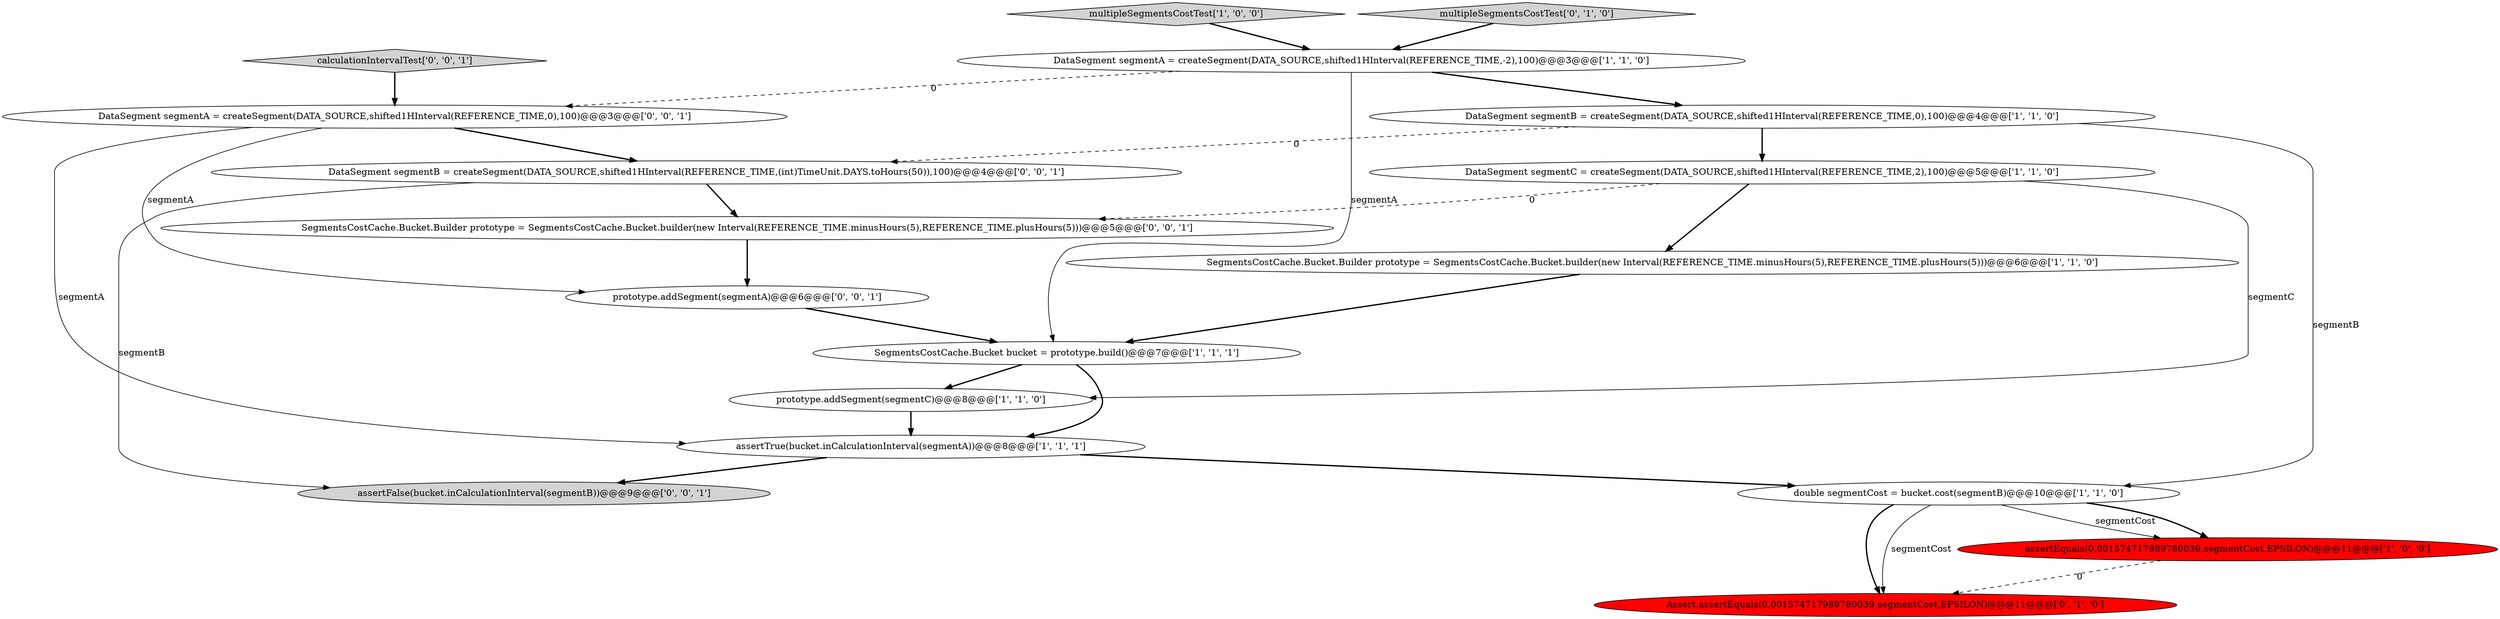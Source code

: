 digraph {
16 [style = filled, label = "prototype.addSegment(segmentA)@@@6@@@['0', '0', '1']", fillcolor = white, shape = ellipse image = "AAA0AAABBB3BBB"];
5 [style = filled, label = "SegmentsCostCache.Bucket.Builder prototype = SegmentsCostCache.Bucket.builder(new Interval(REFERENCE_TIME.minusHours(5),REFERENCE_TIME.plusHours(5)))@@@6@@@['1', '1', '0']", fillcolor = white, shape = ellipse image = "AAA0AAABBB1BBB"];
1 [style = filled, label = "assertTrue(bucket.inCalculationInterval(segmentA))@@@8@@@['1', '1', '1']", fillcolor = white, shape = ellipse image = "AAA0AAABBB1BBB"];
4 [style = filled, label = "DataSegment segmentA = createSegment(DATA_SOURCE,shifted1HInterval(REFERENCE_TIME,-2),100)@@@3@@@['1', '1', '0']", fillcolor = white, shape = ellipse image = "AAA0AAABBB1BBB"];
13 [style = filled, label = "assertFalse(bucket.inCalculationInterval(segmentB))@@@9@@@['0', '0', '1']", fillcolor = lightgray, shape = ellipse image = "AAA0AAABBB3BBB"];
0 [style = filled, label = "SegmentsCostCache.Bucket bucket = prototype.build()@@@7@@@['1', '1', '1']", fillcolor = white, shape = ellipse image = "AAA0AAABBB1BBB"];
15 [style = filled, label = "calculationIntervalTest['0', '0', '1']", fillcolor = lightgray, shape = diamond image = "AAA0AAABBB3BBB"];
17 [style = filled, label = "DataSegment segmentA = createSegment(DATA_SOURCE,shifted1HInterval(REFERENCE_TIME,0),100)@@@3@@@['0', '0', '1']", fillcolor = white, shape = ellipse image = "AAA0AAABBB3BBB"];
2 [style = filled, label = "multipleSegmentsCostTest['1', '0', '0']", fillcolor = lightgray, shape = diamond image = "AAA0AAABBB1BBB"];
10 [style = filled, label = "Assert.assertEquals(0.001574717989780039,segmentCost,EPSILON)@@@11@@@['0', '1', '0']", fillcolor = red, shape = ellipse image = "AAA1AAABBB2BBB"];
6 [style = filled, label = "assertEquals(0.001574717989780039,segmentCost,EPSILON)@@@11@@@['1', '0', '0']", fillcolor = red, shape = ellipse image = "AAA1AAABBB1BBB"];
8 [style = filled, label = "double segmentCost = bucket.cost(segmentB)@@@10@@@['1', '1', '0']", fillcolor = white, shape = ellipse image = "AAA0AAABBB1BBB"];
14 [style = filled, label = "DataSegment segmentB = createSegment(DATA_SOURCE,shifted1HInterval(REFERENCE_TIME,(int)TimeUnit.DAYS.toHours(50)),100)@@@4@@@['0', '0', '1']", fillcolor = white, shape = ellipse image = "AAA0AAABBB3BBB"];
3 [style = filled, label = "DataSegment segmentC = createSegment(DATA_SOURCE,shifted1HInterval(REFERENCE_TIME,2),100)@@@5@@@['1', '1', '0']", fillcolor = white, shape = ellipse image = "AAA0AAABBB1BBB"];
7 [style = filled, label = "prototype.addSegment(segmentC)@@@8@@@['1', '1', '0']", fillcolor = white, shape = ellipse image = "AAA0AAABBB1BBB"];
9 [style = filled, label = "DataSegment segmentB = createSegment(DATA_SOURCE,shifted1HInterval(REFERENCE_TIME,0),100)@@@4@@@['1', '1', '0']", fillcolor = white, shape = ellipse image = "AAA0AAABBB1BBB"];
11 [style = filled, label = "multipleSegmentsCostTest['0', '1', '0']", fillcolor = lightgray, shape = diamond image = "AAA0AAABBB2BBB"];
12 [style = filled, label = "SegmentsCostCache.Bucket.Builder prototype = SegmentsCostCache.Bucket.builder(new Interval(REFERENCE_TIME.minusHours(5),REFERENCE_TIME.plusHours(5)))@@@5@@@['0', '0', '1']", fillcolor = white, shape = ellipse image = "AAA0AAABBB3BBB"];
4->9 [style = bold, label=""];
8->10 [style = bold, label=""];
16->0 [style = bold, label=""];
9->8 [style = solid, label="segmentB"];
7->1 [style = bold, label=""];
1->8 [style = bold, label=""];
4->17 [style = dashed, label="0"];
8->6 [style = solid, label="segmentCost"];
11->4 [style = bold, label=""];
3->7 [style = solid, label="segmentC"];
8->6 [style = bold, label=""];
12->16 [style = bold, label=""];
2->4 [style = bold, label=""];
1->13 [style = bold, label=""];
6->10 [style = dashed, label="0"];
0->7 [style = bold, label=""];
14->13 [style = solid, label="segmentB"];
15->17 [style = bold, label=""];
3->5 [style = bold, label=""];
9->14 [style = dashed, label="0"];
3->12 [style = dashed, label="0"];
5->0 [style = bold, label=""];
17->14 [style = bold, label=""];
0->1 [style = bold, label=""];
14->12 [style = bold, label=""];
17->1 [style = solid, label="segmentA"];
9->3 [style = bold, label=""];
4->0 [style = solid, label="segmentA"];
8->10 [style = solid, label="segmentCost"];
17->16 [style = solid, label="segmentA"];
}
